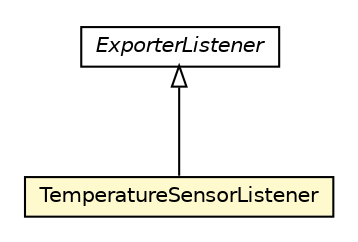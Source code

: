 #!/usr/local/bin/dot
#
# Class diagram 
# Generated by UMLGraph version R5_6-24-gf6e263 (http://www.umlgraph.org/)
#

digraph G {
	edge [fontname="Helvetica",fontsize=10,labelfontname="Helvetica",labelfontsize=10];
	node [fontname="Helvetica",fontsize=10,shape=plaintext];
	nodesep=0.25;
	ranksep=0.5;
	// org.universAAL.hw.exporter.zigbee.ha.devices.listeners.ExporterListener
	c8005240 [label=<<table title="org.universAAL.hw.exporter.zigbee.ha.devices.listeners.ExporterListener" border="0" cellborder="1" cellspacing="0" cellpadding="2" port="p" href="./ExporterListener.html">
		<tr><td><table border="0" cellspacing="0" cellpadding="1">
<tr><td align="center" balign="center"><font face="Helvetica-Oblique"> ExporterListener </font></td></tr>
		</table></td></tr>
		</table>>, URL="./ExporterListener.html", fontname="Helvetica", fontcolor="black", fontsize=10.0];
	// org.universAAL.hw.exporter.zigbee.ha.devices.listeners.TemperatureSensorListener
	c8005242 [label=<<table title="org.universAAL.hw.exporter.zigbee.ha.devices.listeners.TemperatureSensorListener" border="0" cellborder="1" cellspacing="0" cellpadding="2" port="p" bgcolor="lemonChiffon" href="./TemperatureSensorListener.html">
		<tr><td><table border="0" cellspacing="0" cellpadding="1">
<tr><td align="center" balign="center"> TemperatureSensorListener </td></tr>
		</table></td></tr>
		</table>>, URL="./TemperatureSensorListener.html", fontname="Helvetica", fontcolor="black", fontsize=10.0];
	//org.universAAL.hw.exporter.zigbee.ha.devices.listeners.TemperatureSensorListener extends org.universAAL.hw.exporter.zigbee.ha.devices.listeners.ExporterListener
	c8005240:p -> c8005242:p [dir=back,arrowtail=empty];
}

